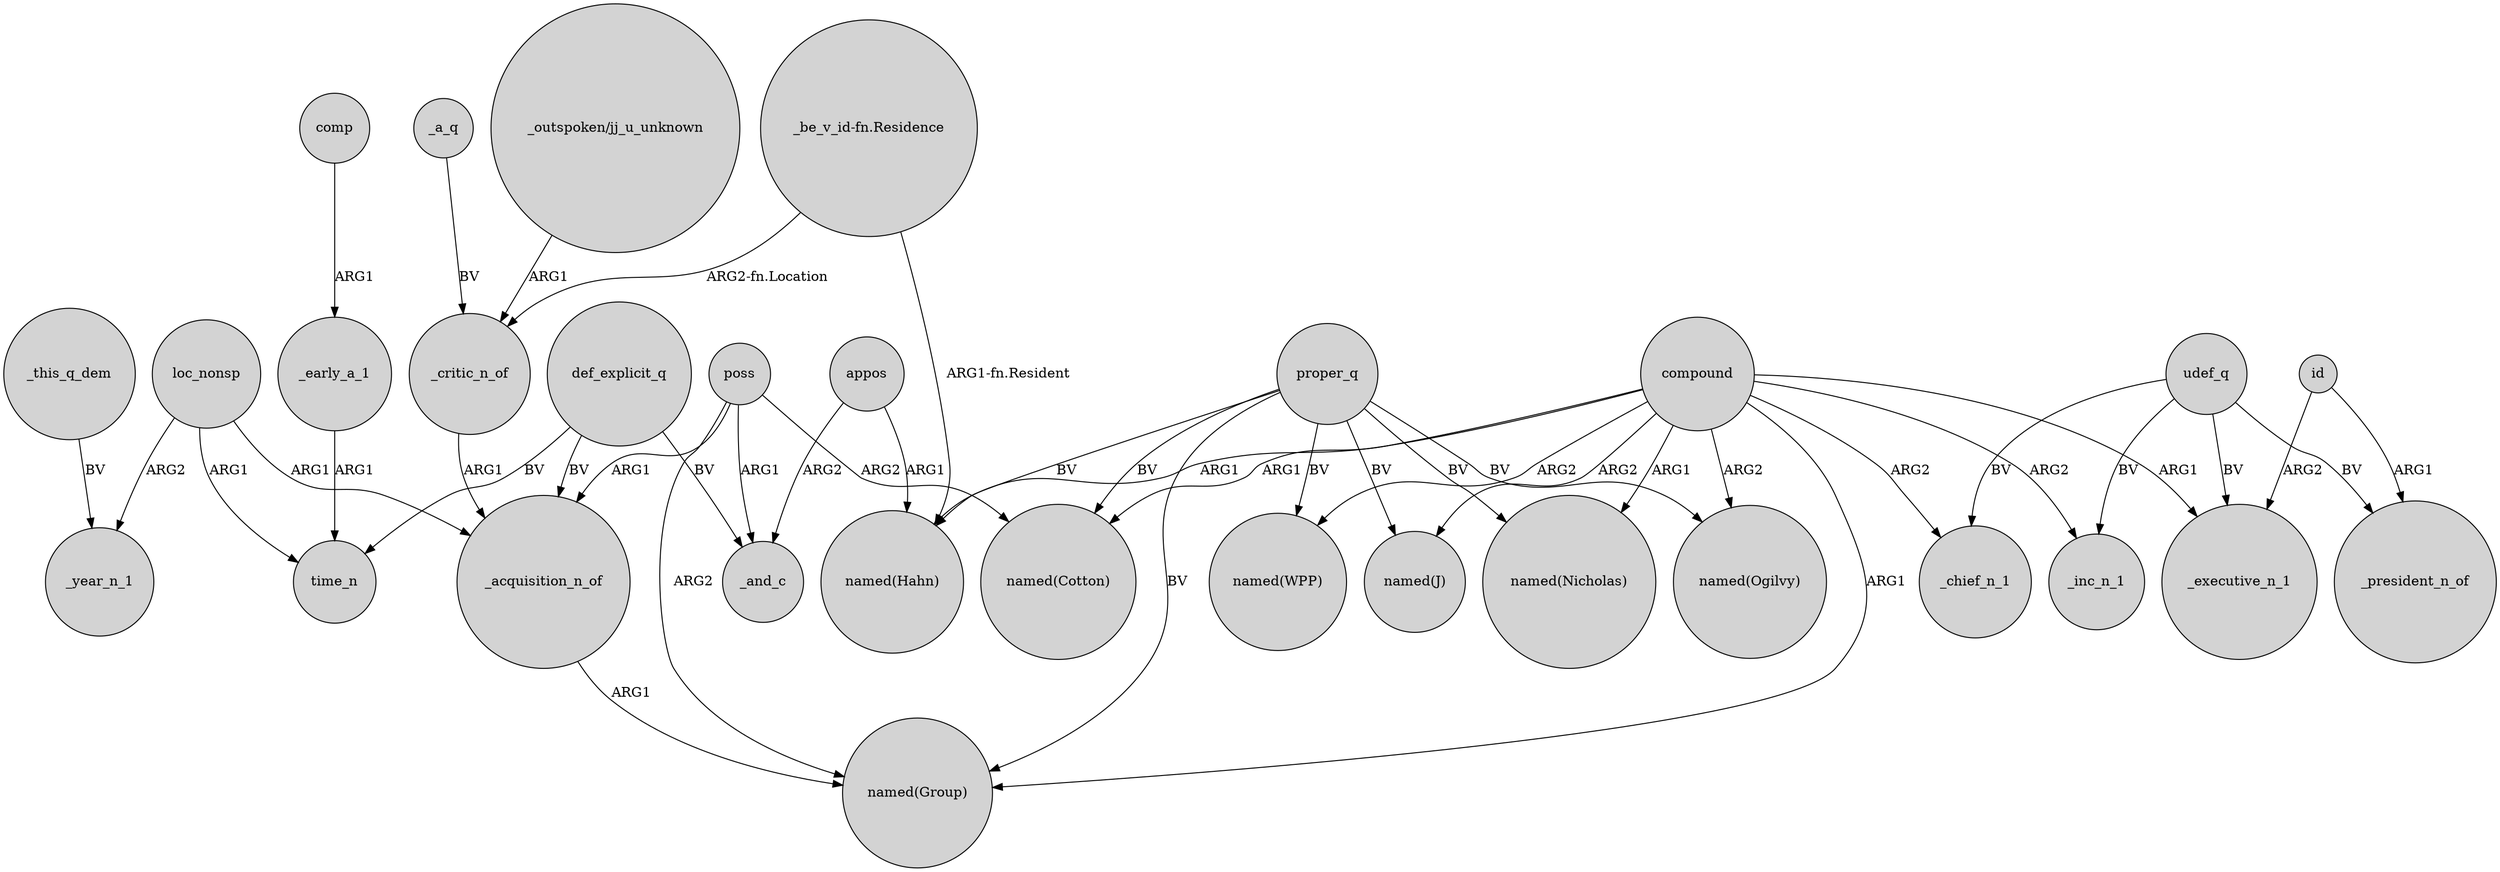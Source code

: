 digraph {
	node [shape=circle style=filled]
	_early_a_1 -> time_n [label=ARG1]
	appos -> "named(Hahn)" [label=ARG1]
	compound -> _chief_n_1 [label=ARG2]
	appos -> _and_c [label=ARG2]
	poss -> "named(Group)" [label=ARG2]
	loc_nonsp -> _acquisition_n_of [label=ARG1]
	proper_q -> "named(WPP)" [label=BV]
	compound -> "named(Group)" [label=ARG1]
	compound -> "named(WPP)" [label=ARG2]
	id -> _executive_n_1 [label=ARG2]
	udef_q -> _chief_n_1 [label=BV]
	"_be_v_id-fn.Residence" -> _critic_n_of [label="ARG2-fn.Location"]
	comp -> _early_a_1 [label=ARG1]
	_critic_n_of -> _acquisition_n_of [label=ARG1]
	compound -> "named(Cotton)" [label=ARG1]
	compound -> "named(Ogilvy)" [label=ARG2]
	compound -> "named(J)" [label=ARG2]
	proper_q -> "named(Group)" [label=BV]
	"_be_v_id-fn.Residence" -> "named(Hahn)" [label="ARG1-fn.Resident"]
	compound -> "named(Hahn)" [label=ARG1]
	_a_q -> _critic_n_of [label=BV]
	def_explicit_q -> _acquisition_n_of [label=BV]
	loc_nonsp -> _year_n_1 [label=ARG2]
	def_explicit_q -> _and_c [label=BV]
	udef_q -> _inc_n_1 [label=BV]
	udef_q -> _executive_n_1 [label=BV]
	_acquisition_n_of -> "named(Group)" [label=ARG1]
	id -> _president_n_of [label=ARG1]
	compound -> _inc_n_1 [label=ARG2]
	poss -> _and_c [label=ARG1]
	proper_q -> "named(Ogilvy)" [label=BV]
	proper_q -> "named(Hahn)" [label=BV]
	compound -> _executive_n_1 [label=ARG1]
	_this_q_dem -> _year_n_1 [label=BV]
	poss -> "named(Cotton)" [label=ARG2]
	loc_nonsp -> time_n [label=ARG1]
	"_outspoken/jj_u_unknown" -> _critic_n_of [label=ARG1]
	proper_q -> "named(Cotton)" [label=BV]
	def_explicit_q -> time_n [label=BV]
	proper_q -> "named(Nicholas)" [label=BV]
	udef_q -> _president_n_of [label=BV]
	proper_q -> "named(J)" [label=BV]
	compound -> "named(Nicholas)" [label=ARG1]
	poss -> _acquisition_n_of [label=ARG1]
}
